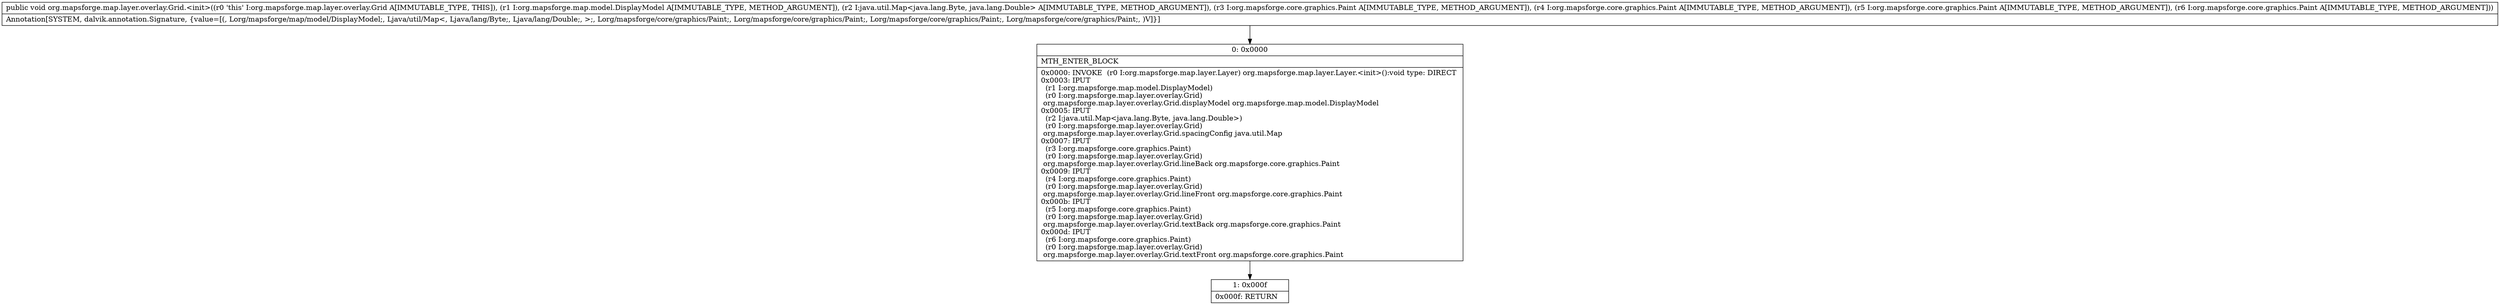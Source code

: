 digraph "CFG fororg.mapsforge.map.layer.overlay.Grid.\<init\>(Lorg\/mapsforge\/map\/model\/DisplayModel;Ljava\/util\/Map;Lorg\/mapsforge\/core\/graphics\/Paint;Lorg\/mapsforge\/core\/graphics\/Paint;Lorg\/mapsforge\/core\/graphics\/Paint;Lorg\/mapsforge\/core\/graphics\/Paint;)V" {
Node_0 [shape=record,label="{0\:\ 0x0000|MTH_ENTER_BLOCK\l|0x0000: INVOKE  (r0 I:org.mapsforge.map.layer.Layer) org.mapsforge.map.layer.Layer.\<init\>():void type: DIRECT \l0x0003: IPUT  \l  (r1 I:org.mapsforge.map.model.DisplayModel)\l  (r0 I:org.mapsforge.map.layer.overlay.Grid)\l org.mapsforge.map.layer.overlay.Grid.displayModel org.mapsforge.map.model.DisplayModel \l0x0005: IPUT  \l  (r2 I:java.util.Map\<java.lang.Byte, java.lang.Double\>)\l  (r0 I:org.mapsforge.map.layer.overlay.Grid)\l org.mapsforge.map.layer.overlay.Grid.spacingConfig java.util.Map \l0x0007: IPUT  \l  (r3 I:org.mapsforge.core.graphics.Paint)\l  (r0 I:org.mapsforge.map.layer.overlay.Grid)\l org.mapsforge.map.layer.overlay.Grid.lineBack org.mapsforge.core.graphics.Paint \l0x0009: IPUT  \l  (r4 I:org.mapsforge.core.graphics.Paint)\l  (r0 I:org.mapsforge.map.layer.overlay.Grid)\l org.mapsforge.map.layer.overlay.Grid.lineFront org.mapsforge.core.graphics.Paint \l0x000b: IPUT  \l  (r5 I:org.mapsforge.core.graphics.Paint)\l  (r0 I:org.mapsforge.map.layer.overlay.Grid)\l org.mapsforge.map.layer.overlay.Grid.textBack org.mapsforge.core.graphics.Paint \l0x000d: IPUT  \l  (r6 I:org.mapsforge.core.graphics.Paint)\l  (r0 I:org.mapsforge.map.layer.overlay.Grid)\l org.mapsforge.map.layer.overlay.Grid.textFront org.mapsforge.core.graphics.Paint \l}"];
Node_1 [shape=record,label="{1\:\ 0x000f|0x000f: RETURN   \l}"];
MethodNode[shape=record,label="{public void org.mapsforge.map.layer.overlay.Grid.\<init\>((r0 'this' I:org.mapsforge.map.layer.overlay.Grid A[IMMUTABLE_TYPE, THIS]), (r1 I:org.mapsforge.map.model.DisplayModel A[IMMUTABLE_TYPE, METHOD_ARGUMENT]), (r2 I:java.util.Map\<java.lang.Byte, java.lang.Double\> A[IMMUTABLE_TYPE, METHOD_ARGUMENT]), (r3 I:org.mapsforge.core.graphics.Paint A[IMMUTABLE_TYPE, METHOD_ARGUMENT]), (r4 I:org.mapsforge.core.graphics.Paint A[IMMUTABLE_TYPE, METHOD_ARGUMENT]), (r5 I:org.mapsforge.core.graphics.Paint A[IMMUTABLE_TYPE, METHOD_ARGUMENT]), (r6 I:org.mapsforge.core.graphics.Paint A[IMMUTABLE_TYPE, METHOD_ARGUMENT]))  | Annotation[SYSTEM, dalvik.annotation.Signature, \{value=[(, Lorg\/mapsforge\/map\/model\/DisplayModel;, Ljava\/util\/Map\<, Ljava\/lang\/Byte;, Ljava\/lang\/Double;, \>;, Lorg\/mapsforge\/core\/graphics\/Paint;, Lorg\/mapsforge\/core\/graphics\/Paint;, Lorg\/mapsforge\/core\/graphics\/Paint;, Lorg\/mapsforge\/core\/graphics\/Paint;, )V]\}]\l}"];
MethodNode -> Node_0;
Node_0 -> Node_1;
}


